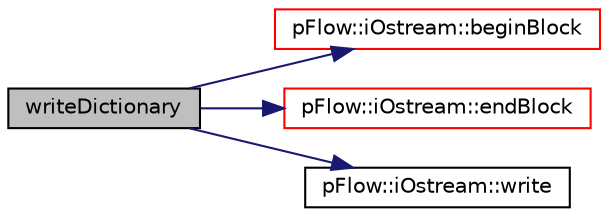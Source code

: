 digraph "writeDictionary"
{
 // LATEX_PDF_SIZE
  edge [fontname="Helvetica",fontsize="10",labelfontname="Helvetica",labelfontsize="10"];
  node [fontname="Helvetica",fontsize="10",shape=record];
  rankdir="LR";
  Node1 [label="writeDictionary",height=0.2,width=0.4,color="black", fillcolor="grey75", style="filled", fontcolor="black",tooltip="write dictionary to stream - with keyword"];
  Node1 -> Node2 [color="midnightblue",fontsize="10",style="solid",fontname="Helvetica"];
  Node2 [label="pFlow::iOstream::beginBlock",height=0.2,width=0.4,color="red", fillcolor="white", style="filled",URL="$classpFlow_1_1iOstream.html#ab440fa44645864fa1f9595b19d77bed0",tooltip="Write begin block group with a name Increments indentation, adds newline."];
  Node1 -> Node6 [color="midnightblue",fontsize="10",style="solid",fontname="Helvetica"];
  Node6 [label="pFlow::iOstream::endBlock",height=0.2,width=0.4,color="red", fillcolor="white", style="filled",URL="$classpFlow_1_1iOstream.html#a1850a128366512b2539de09dc0622358",tooltip="Write end block group Decrements indentation, adds newline."];
  Node1 -> Node9 [color="midnightblue",fontsize="10",style="solid",fontname="Helvetica"];
  Node9 [label="pFlow::iOstream::write",height=0.2,width=0.4,color="black", fillcolor="white", style="filled",URL="$classpFlow_1_1iOstream.html#a8da7514808d6493ccfd30582fc945aa1",tooltip="Write token to stream or otherwise handle it."];
}
